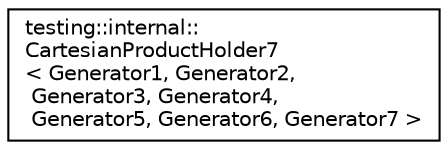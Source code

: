 digraph "类继承关系图"
{
 // LATEX_PDF_SIZE
  edge [fontname="Helvetica",fontsize="10",labelfontname="Helvetica",labelfontsize="10"];
  node [fontname="Helvetica",fontsize="10",shape=record];
  rankdir="LR";
  Node0 [label="testing::internal::\lCartesianProductHolder7\l\< Generator1, Generator2,\l Generator3, Generator4,\l Generator5, Generator6, Generator7 \>",height=0.2,width=0.4,color="black", fillcolor="white", style="filled",URL="$classtesting_1_1internal_1_1CartesianProductHolder7.html",tooltip=" "];
}

